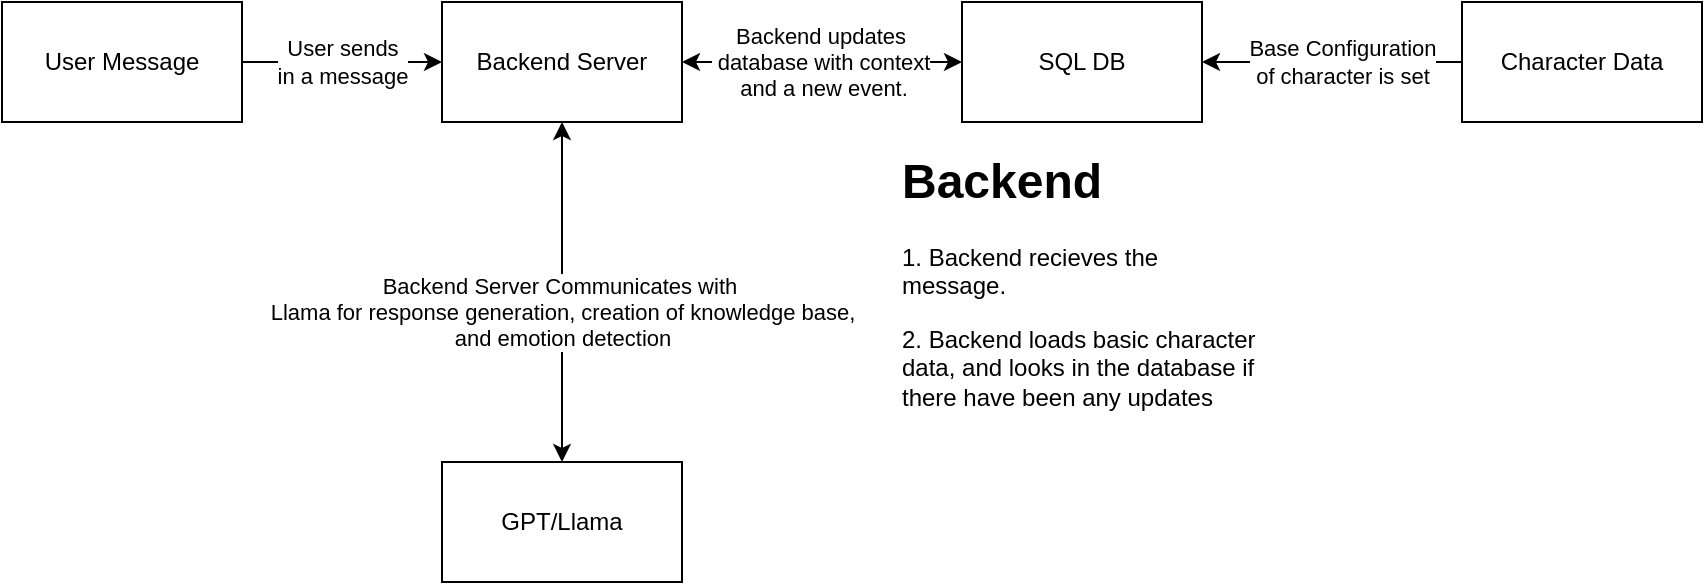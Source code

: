<mxfile>
    <diagram id="VAt_Wv-Nl6dVC7GohseO" name="Page-1">
        <mxGraphModel dx="1083" dy="421" grid="1" gridSize="10" guides="1" tooltips="1" connect="1" arrows="1" fold="1" page="1" pageScale="1" pageWidth="850" pageHeight="1100" math="0" shadow="0">
            <root>
                <mxCell id="0"/>
                <mxCell id="1" parent="0"/>
                <mxCell id="2" value="Backend Server" style="rounded=0;whiteSpace=wrap;html=1;" vertex="1" parent="1">
                    <mxGeometry x="220" y="300" width="120" height="60" as="geometry"/>
                </mxCell>
                <mxCell id="3" value="SQL DB" style="rounded=0;whiteSpace=wrap;html=1;" vertex="1" parent="1">
                    <mxGeometry x="480" y="300" width="120" height="60" as="geometry"/>
                </mxCell>
                <mxCell id="5" value="GPT/Llama" style="rounded=0;whiteSpace=wrap;html=1;" vertex="1" parent="1">
                    <mxGeometry x="220" y="530" width="120" height="60" as="geometry"/>
                </mxCell>
                <mxCell id="13" style="edgeStyle=none;html=1;exitX=0;exitY=0.5;exitDx=0;exitDy=0;entryX=1;entryY=0.5;entryDx=0;entryDy=0;" edge="1" parent="1" source="9" target="3">
                    <mxGeometry relative="1" as="geometry">
                        <mxPoint x="390" y="450" as="targetPoint"/>
                    </mxGeometry>
                </mxCell>
                <mxCell id="24" value="Base Configuration&lt;br&gt;of character&amp;nbsp;is set" style="edgeLabel;html=1;align=center;verticalAlign=middle;resizable=0;points=[];" vertex="1" connectable="0" parent="13">
                    <mxGeometry x="0.252" y="1" relative="1" as="geometry">
                        <mxPoint x="21" y="-1" as="offset"/>
                    </mxGeometry>
                </mxCell>
                <mxCell id="9" value="Character Data" style="rounded=0;whiteSpace=wrap;html=1;" vertex="1" parent="1">
                    <mxGeometry x="730" y="300" width="120" height="60" as="geometry"/>
                </mxCell>
                <mxCell id="11" style="edgeStyle=none;html=1;exitX=1;exitY=0.5;exitDx=0;exitDy=0;entryX=0;entryY=0.5;entryDx=0;entryDy=0;" edge="1" parent="1" source="10" target="2">
                    <mxGeometry relative="1" as="geometry"/>
                </mxCell>
                <mxCell id="22" value="User sends &lt;br&gt;in a message" style="edgeLabel;html=1;align=center;verticalAlign=middle;resizable=0;points=[];" vertex="1" connectable="0" parent="11">
                    <mxGeometry x="-0.222" y="-4" relative="1" as="geometry">
                        <mxPoint x="11" y="-4" as="offset"/>
                    </mxGeometry>
                </mxCell>
                <mxCell id="10" value="User Message" style="rounded=0;whiteSpace=wrap;html=1;" vertex="1" parent="1">
                    <mxGeometry y="300" width="120" height="60" as="geometry"/>
                </mxCell>
                <mxCell id="15" value="" style="endArrow=classic;startArrow=classic;html=1;entryX=0.5;entryY=1;entryDx=0;entryDy=0;exitX=0.5;exitY=0;exitDx=0;exitDy=0;" edge="1" parent="1" source="5" target="2">
                    <mxGeometry width="50" height="50" relative="1" as="geometry">
                        <mxPoint x="350" y="440" as="sourcePoint"/>
                        <mxPoint x="400" y="390" as="targetPoint"/>
                    </mxGeometry>
                </mxCell>
                <mxCell id="16" value="Backend Server Communicates with&amp;nbsp;&lt;br&gt;Llama for response generation, creation of knowledge base,&lt;br&gt;and emotion detection" style="edgeLabel;html=1;align=center;verticalAlign=middle;resizable=0;points=[];" vertex="1" connectable="0" parent="15">
                    <mxGeometry x="0.118" relative="1" as="geometry">
                        <mxPoint y="20" as="offset"/>
                    </mxGeometry>
                </mxCell>
                <mxCell id="21" value="" style="endArrow=classic;startArrow=classic;html=1;entryX=0;entryY=0.5;entryDx=0;entryDy=0;" edge="1" parent="1" target="3">
                    <mxGeometry width="50" height="50" relative="1" as="geometry">
                        <mxPoint x="340" y="330" as="sourcePoint"/>
                        <mxPoint x="430" y="260" as="targetPoint"/>
                    </mxGeometry>
                </mxCell>
                <mxCell id="23" value="Backend updates&lt;br&gt;&amp;nbsp;database with context&lt;br&gt;&amp;nbsp;and a new event." style="edgeLabel;html=1;align=center;verticalAlign=middle;resizable=0;points=[];" vertex="1" connectable="0" parent="21">
                    <mxGeometry x="-0.198" y="1" relative="1" as="geometry">
                        <mxPoint x="13" y="1" as="offset"/>
                    </mxGeometry>
                </mxCell>
                <mxCell id="27" value="&lt;h1&gt;Backend&lt;/h1&gt;&lt;p&gt;1. Backend recieves the message.&lt;/p&gt;&lt;p&gt;2. Backend loads basic character data, and looks in the database if there have been any updates&lt;/p&gt;" style="text;html=1;strokeColor=none;fillColor=none;spacing=5;spacingTop=-20;whiteSpace=wrap;overflow=hidden;rounded=0;" vertex="1" parent="1">
                    <mxGeometry x="445" y="370" width="190" height="180" as="geometry"/>
                </mxCell>
            </root>
        </mxGraphModel>
    </diagram>
</mxfile>